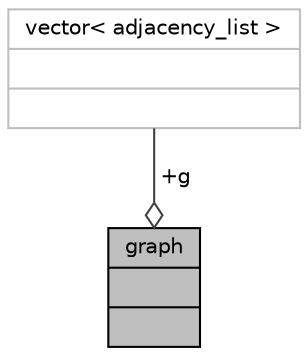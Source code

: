 digraph "graph"
{
  bgcolor="transparent";
  edge [fontname="Helvetica",fontsize="10",labelfontname="Helvetica",labelfontsize="10"];
  node [fontname="Helvetica",fontsize="10",shape=record];
  Node1 [label="{graph\n||}",height=0.2,width=0.4,color="black", fillcolor="grey75", style="filled", fontcolor="black"];
  Node2 -> Node1 [color="grey25",fontsize="10",style="solid",label=" +g" ,arrowhead="odiamond",fontname="Helvetica"];
  Node2 [label="{vector\< adjacency_list \>\n||}",height=0.2,width=0.4,color="grey75"];
}
